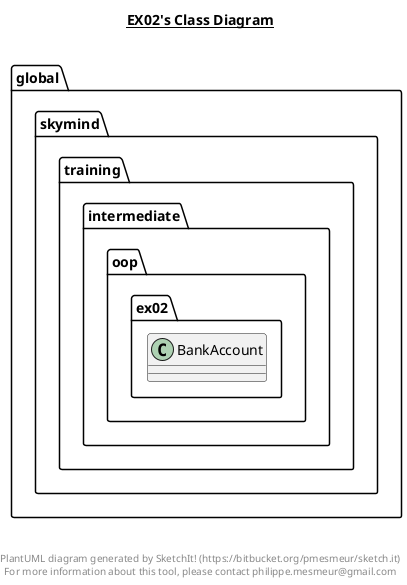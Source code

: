 @startuml

title __EX02's Class Diagram__\n

  namespace global.skymind {
    namespace training.intermediate.oop.ex02 {
      class global.skymind.training.intermediate.oop.ex02.BankAccount {
      }
    }
  }
  



right footer


PlantUML diagram generated by SketchIt! (https://bitbucket.org/pmesmeur/sketch.it)
For more information about this tool, please contact philippe.mesmeur@gmail.com
endfooter

@enduml
